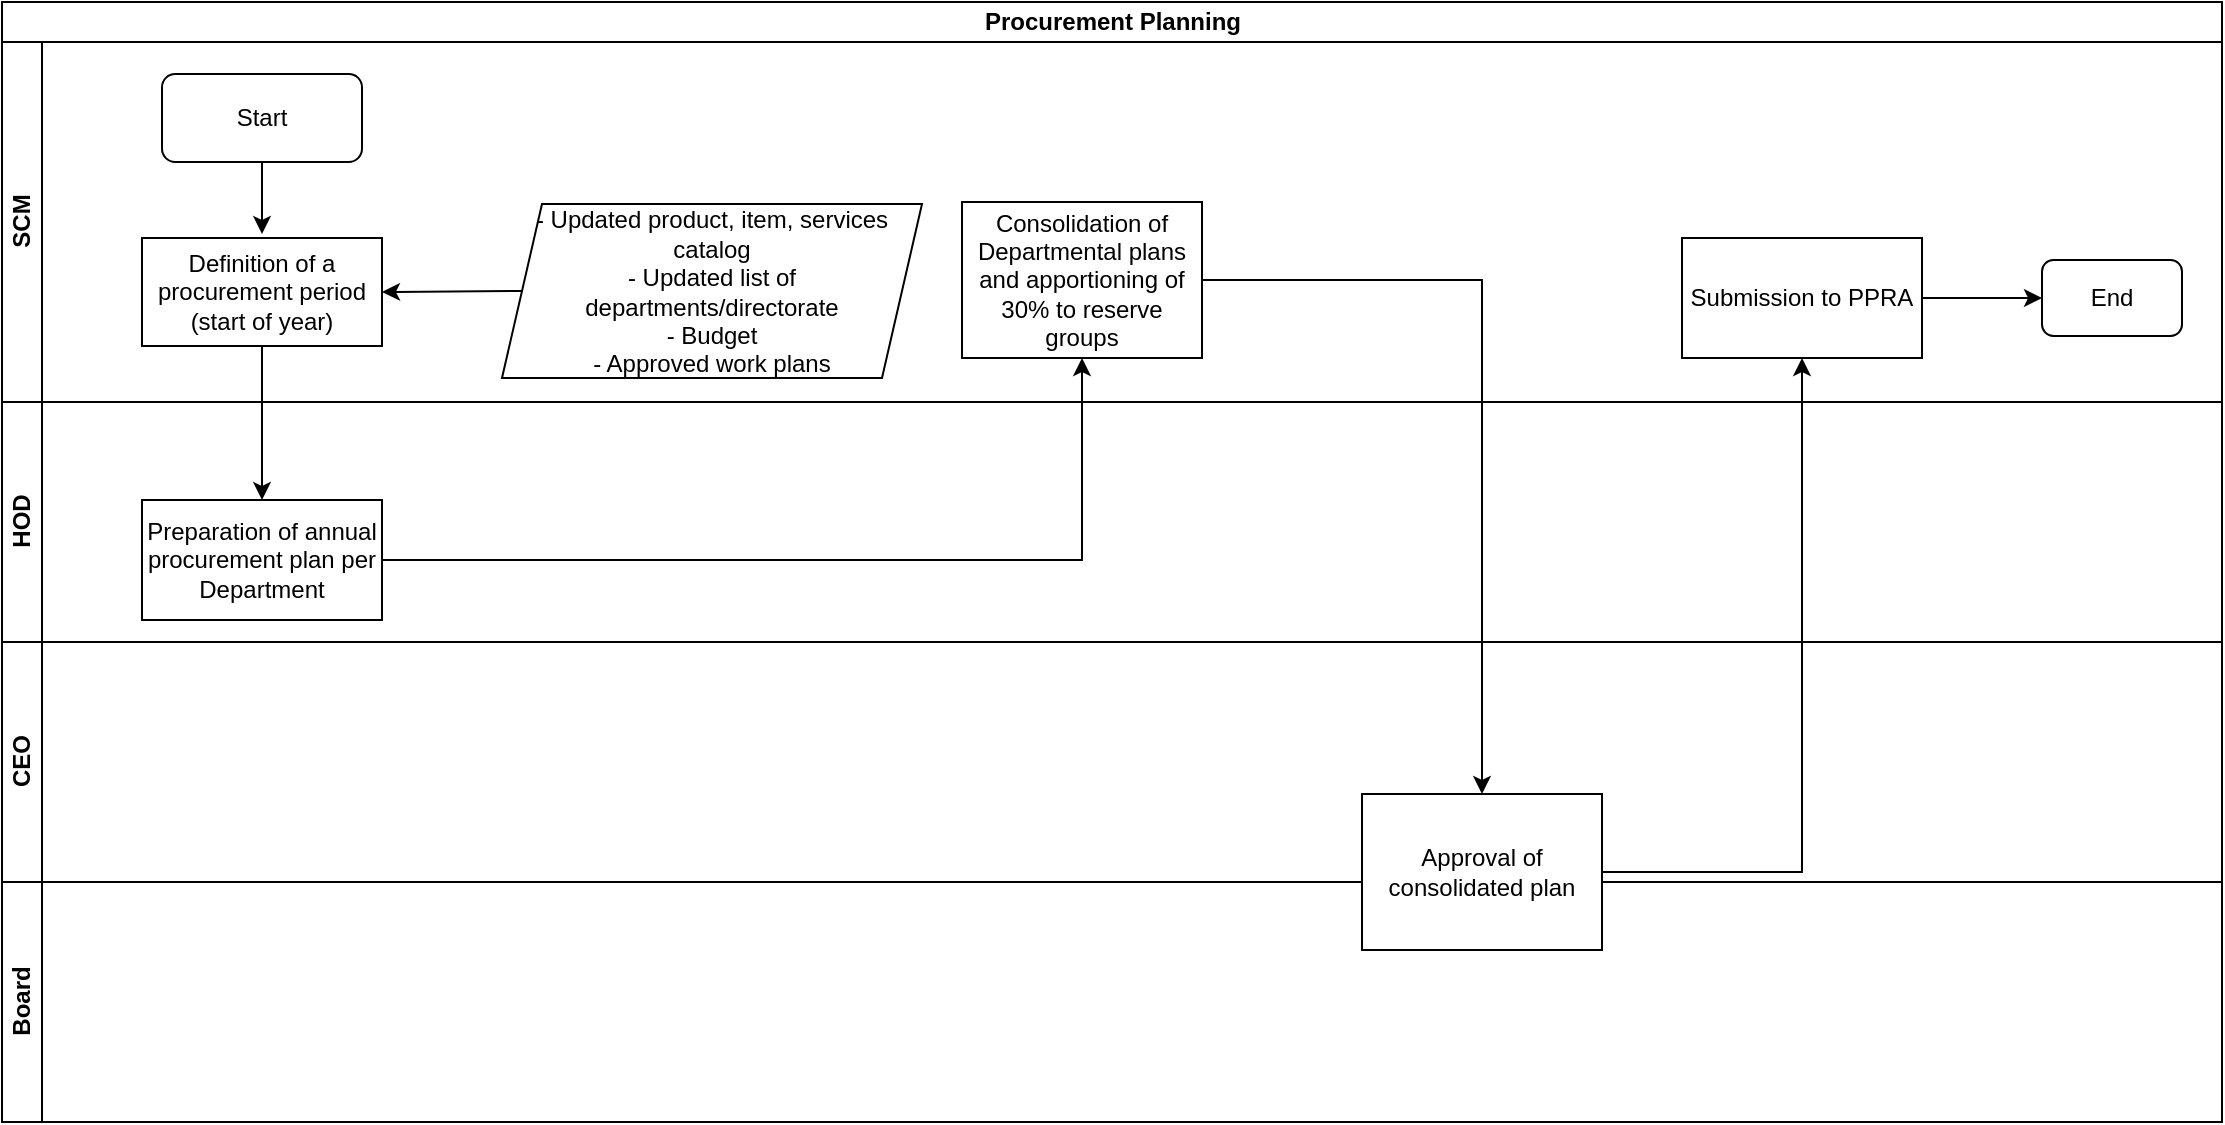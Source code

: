 <mxfile version="13.6.5" type="github">
  <diagram id="n8KRO-15VKzDYcnD0hiF" name="Page-1">
    <mxGraphModel dx="1038" dy="547" grid="1" gridSize="10" guides="1" tooltips="1" connect="1" arrows="1" fold="1" page="1" pageScale="1" pageWidth="1169" pageHeight="827" math="0" shadow="0">
      <root>
        <mxCell id="0" />
        <mxCell id="1" parent="0" />
        <mxCell id="THTT-mHFmN4pJH_GiKkk-1" value="Procurement Planning" style="swimlane;html=1;childLayout=stackLayout;resizeParent=1;resizeParentMax=0;horizontal=1;startSize=20;horizontalStack=0;" parent="1" vertex="1">
          <mxGeometry x="40" y="34" width="1110" height="560" as="geometry" />
        </mxCell>
        <mxCell id="THTT-mHFmN4pJH_GiKkk-2" value="SCM" style="swimlane;html=1;startSize=20;horizontal=0;" parent="THTT-mHFmN4pJH_GiKkk-1" vertex="1">
          <mxGeometry y="20" width="1110" height="180" as="geometry" />
        </mxCell>
        <mxCell id="THTT-mHFmN4pJH_GiKkk-5" value="Start" style="rounded=1;whiteSpace=wrap;html=1;" parent="THTT-mHFmN4pJH_GiKkk-2" vertex="1">
          <mxGeometry x="80" y="16" width="100" height="44" as="geometry" />
        </mxCell>
        <mxCell id="THTT-mHFmN4pJH_GiKkk-30" value="End" style="rounded=1;whiteSpace=wrap;html=1;" parent="THTT-mHFmN4pJH_GiKkk-2" vertex="1">
          <mxGeometry x="1020" y="109" width="70" height="38" as="geometry" />
        </mxCell>
        <mxCell id="THTT-mHFmN4pJH_GiKkk-28" value="Submission to PPRA" style="whiteSpace=wrap;html=1;rounded=0;" parent="THTT-mHFmN4pJH_GiKkk-2" vertex="1">
          <mxGeometry x="840" y="98" width="120" height="60" as="geometry" />
        </mxCell>
        <mxCell id="THTT-mHFmN4pJH_GiKkk-12" value="Definition of a procurement period (start of year)" style="rounded=0;whiteSpace=wrap;html=1;" parent="THTT-mHFmN4pJH_GiKkk-2" vertex="1">
          <mxGeometry x="70" y="98" width="120" height="54" as="geometry" />
        </mxCell>
        <mxCell id="THTT-mHFmN4pJH_GiKkk-22" value="Consolidation of Departmental plans and apportioning of 30% to reserve groups" style="whiteSpace=wrap;html=1;rounded=0;" parent="THTT-mHFmN4pJH_GiKkk-2" vertex="1">
          <mxGeometry x="480" y="80" width="120" height="78" as="geometry" />
        </mxCell>
        <mxCell id="THTT-mHFmN4pJH_GiKkk-32" value="" style="edgeStyle=orthogonalEdgeStyle;rounded=0;orthogonalLoop=1;jettySize=auto;html=1;entryX=0;entryY=0.5;entryDx=0;entryDy=0;" parent="THTT-mHFmN4pJH_GiKkk-2" source="THTT-mHFmN4pJH_GiKkk-28" target="THTT-mHFmN4pJH_GiKkk-30" edge="1">
          <mxGeometry relative="1" as="geometry">
            <mxPoint x="1050" y="128" as="targetPoint" />
          </mxGeometry>
        </mxCell>
        <mxCell id="THTT-mHFmN4pJH_GiKkk-3" value="HOD" style="swimlane;html=1;startSize=20;horizontal=0;" parent="THTT-mHFmN4pJH_GiKkk-1" vertex="1">
          <mxGeometry y="200" width="1110" height="120" as="geometry" />
        </mxCell>
        <mxCell id="THTT-mHFmN4pJH_GiKkk-19" value="" style="endArrow=classic;html=1;exitX=0.5;exitY=1;exitDx=0;exitDy=0;" parent="THTT-mHFmN4pJH_GiKkk-3" source="THTT-mHFmN4pJH_GiKkk-5" edge="1">
          <mxGeometry width="50" height="50" relative="1" as="geometry">
            <mxPoint x="80" y="90" as="sourcePoint" />
            <mxPoint x="130" y="-84" as="targetPoint" />
          </mxGeometry>
        </mxCell>
        <mxCell id="THTT-mHFmN4pJH_GiKkk-20" value="Preparation of annual procurement plan per Department" style="whiteSpace=wrap;html=1;rounded=0;" parent="THTT-mHFmN4pJH_GiKkk-3" vertex="1">
          <mxGeometry x="70" y="49" width="120" height="60" as="geometry" />
        </mxCell>
        <mxCell id="THTT-mHFmN4pJH_GiKkk-4" value="CEO" style="swimlane;html=1;startSize=20;horizontal=0;" parent="THTT-mHFmN4pJH_GiKkk-1" vertex="1">
          <mxGeometry y="320" width="1110" height="120" as="geometry" />
        </mxCell>
        <mxCell id="THTT-mHFmN4pJH_GiKkk-11" value="Board" style="swimlane;html=1;startSize=20;horizontal=0;" parent="THTT-mHFmN4pJH_GiKkk-1" vertex="1">
          <mxGeometry y="440" width="1110" height="120" as="geometry" />
        </mxCell>
        <mxCell id="THTT-mHFmN4pJH_GiKkk-21" value="" style="edgeStyle=orthogonalEdgeStyle;rounded=0;orthogonalLoop=1;jettySize=auto;html=1;" parent="THTT-mHFmN4pJH_GiKkk-1" source="THTT-mHFmN4pJH_GiKkk-12" target="THTT-mHFmN4pJH_GiKkk-20" edge="1">
          <mxGeometry relative="1" as="geometry" />
        </mxCell>
        <mxCell id="THTT-mHFmN4pJH_GiKkk-23" value="" style="edgeStyle=orthogonalEdgeStyle;rounded=0;orthogonalLoop=1;jettySize=auto;html=1;" parent="THTT-mHFmN4pJH_GiKkk-1" source="THTT-mHFmN4pJH_GiKkk-20" target="THTT-mHFmN4pJH_GiKkk-22" edge="1">
          <mxGeometry relative="1" as="geometry" />
        </mxCell>
        <mxCell id="THTT-mHFmN4pJH_GiKkk-13" value="&lt;div&gt;- Updated product, item, services catalog&lt;/div&gt;&lt;div&gt;- Updated list of departments/directorate&lt;/div&gt;&lt;div&gt;- Budget&lt;/div&gt;&lt;div&gt;- Approved work plans&lt;br&gt;&lt;/div&gt;" style="shape=parallelogram;perimeter=parallelogramPerimeter;whiteSpace=wrap;html=1;fixedSize=1;rounded=0;" parent="1" vertex="1">
          <mxGeometry x="290" y="135" width="210" height="87" as="geometry" />
        </mxCell>
        <mxCell id="THTT-mHFmN4pJH_GiKkk-16" value="" style="endArrow=classic;html=1;exitX=0;exitY=0.5;exitDx=0;exitDy=0;entryX=1;entryY=0.5;entryDx=0;entryDy=0;" parent="1" source="THTT-mHFmN4pJH_GiKkk-13" target="THTT-mHFmN4pJH_GiKkk-12" edge="1">
          <mxGeometry width="50" height="50" relative="1" as="geometry">
            <mxPoint x="500" y="322" as="sourcePoint" />
            <mxPoint x="550" y="272" as="targetPoint" />
          </mxGeometry>
        </mxCell>
        <mxCell id="THTT-mHFmN4pJH_GiKkk-27" value="" style="edgeStyle=orthogonalEdgeStyle;rounded=0;orthogonalLoop=1;jettySize=auto;html=1;" parent="1" source="THTT-mHFmN4pJH_GiKkk-22" target="THTT-mHFmN4pJH_GiKkk-26" edge="1">
          <mxGeometry relative="1" as="geometry">
            <mxPoint x="780" y="203" as="sourcePoint" />
          </mxGeometry>
        </mxCell>
        <mxCell id="THTT-mHFmN4pJH_GiKkk-29" value="" style="edgeStyle=orthogonalEdgeStyle;rounded=0;orthogonalLoop=1;jettySize=auto;html=1;entryX=0.5;entryY=1;entryDx=0;entryDy=0;" parent="1" source="THTT-mHFmN4pJH_GiKkk-26" target="THTT-mHFmN4pJH_GiKkk-28" edge="1">
          <mxGeometry relative="1" as="geometry">
            <mxPoint x="940" y="350" as="targetPoint" />
          </mxGeometry>
        </mxCell>
        <mxCell id="THTT-mHFmN4pJH_GiKkk-26" value="Approval of consolidated plan" style="whiteSpace=wrap;html=1;rounded=0;" parent="1" vertex="1">
          <mxGeometry x="720" y="430" width="120" height="78" as="geometry" />
        </mxCell>
      </root>
    </mxGraphModel>
  </diagram>
</mxfile>
